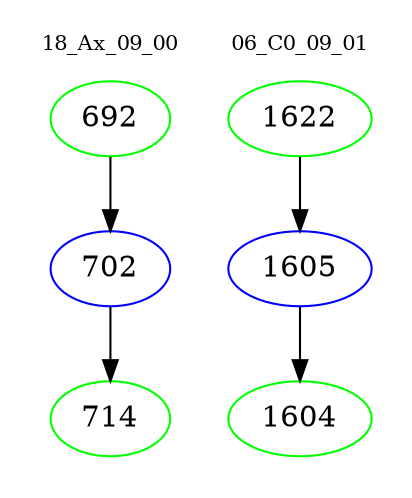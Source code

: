 digraph{
subgraph cluster_0 {
color = white
label = "18_Ax_09_00";
fontsize=10;
T0_692 [label="692", color="green"]
T0_692 -> T0_702 [color="black"]
T0_702 [label="702", color="blue"]
T0_702 -> T0_714 [color="black"]
T0_714 [label="714", color="green"]
}
subgraph cluster_1 {
color = white
label = "06_C0_09_01";
fontsize=10;
T1_1622 [label="1622", color="green"]
T1_1622 -> T1_1605 [color="black"]
T1_1605 [label="1605", color="blue"]
T1_1605 -> T1_1604 [color="black"]
T1_1604 [label="1604", color="green"]
}
}
